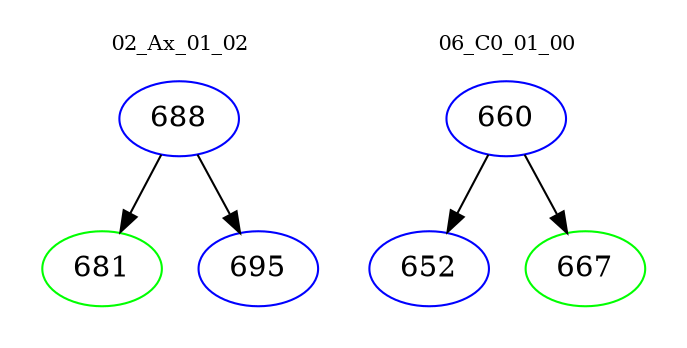 digraph{
subgraph cluster_0 {
color = white
label = "02_Ax_01_02";
fontsize=10;
T0_688 [label="688", color="blue"]
T0_688 -> T0_681 [color="black"]
T0_681 [label="681", color="green"]
T0_688 -> T0_695 [color="black"]
T0_695 [label="695", color="blue"]
}
subgraph cluster_1 {
color = white
label = "06_C0_01_00";
fontsize=10;
T1_660 [label="660", color="blue"]
T1_660 -> T1_652 [color="black"]
T1_652 [label="652", color="blue"]
T1_660 -> T1_667 [color="black"]
T1_667 [label="667", color="green"]
}
}
